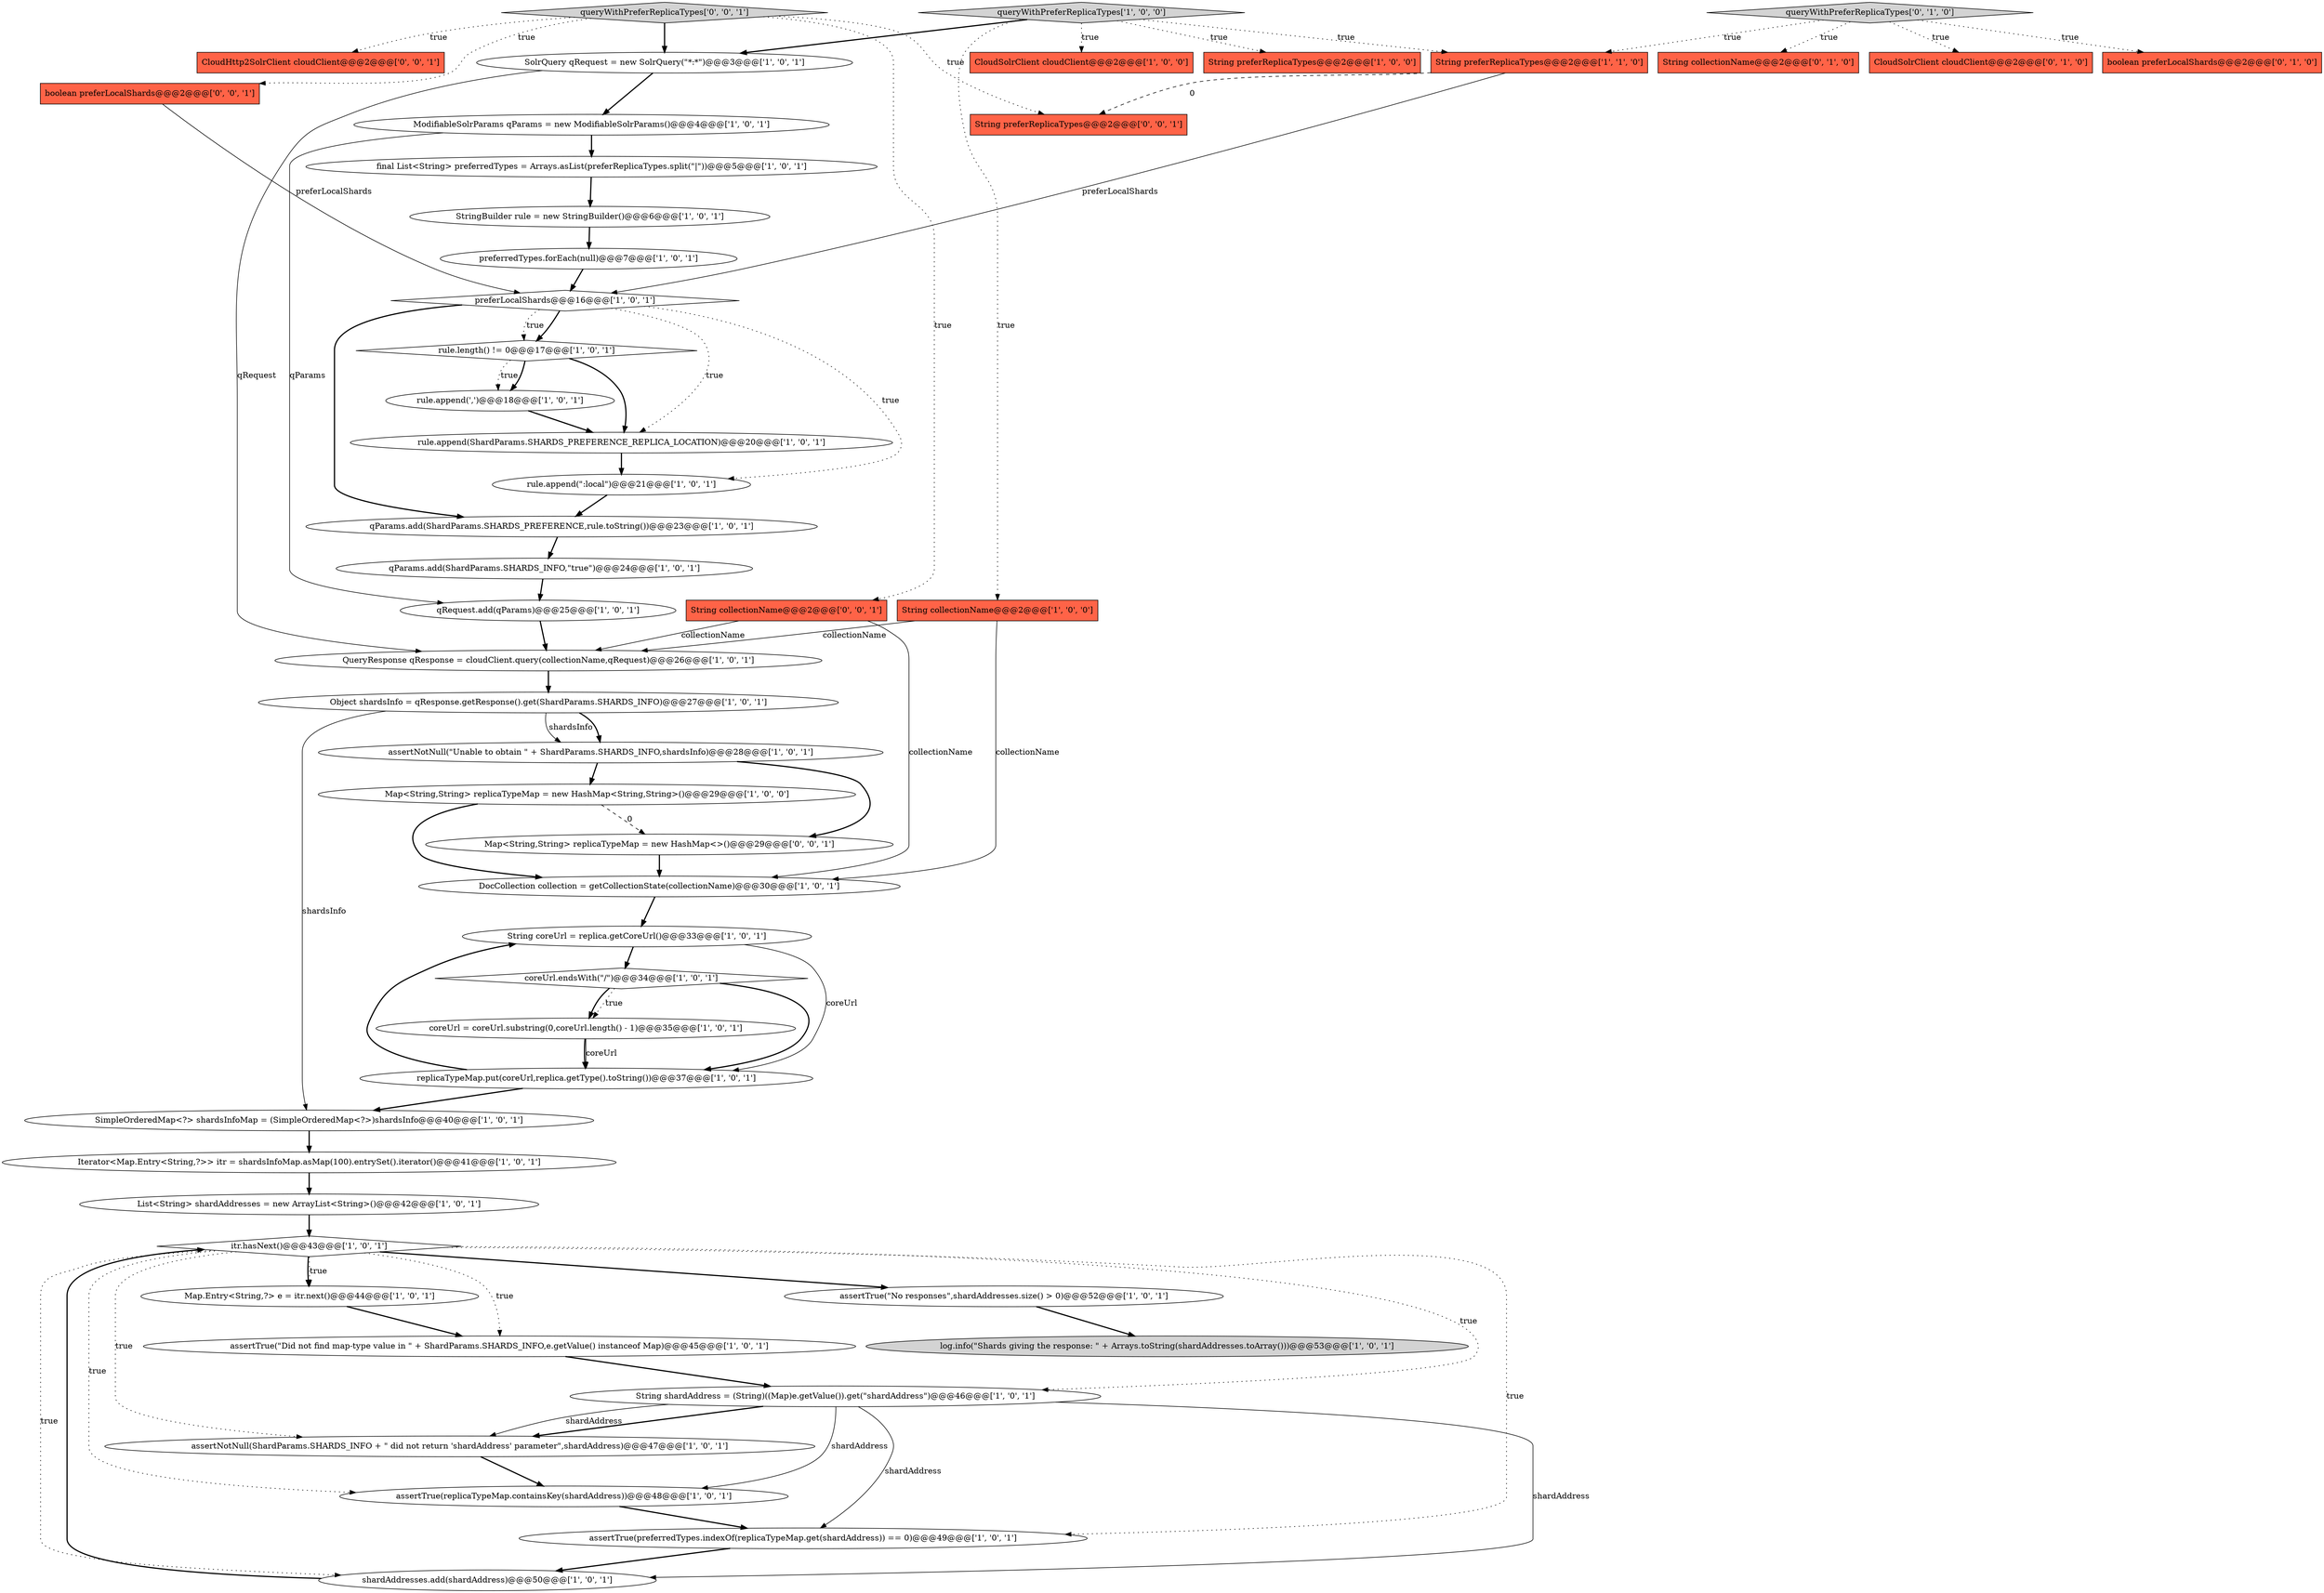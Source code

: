 digraph {
49 [style = filled, label = "queryWithPreferReplicaTypes['0', '0', '1']", fillcolor = lightgray, shape = diamond image = "AAA0AAABBB3BBB"];
42 [style = filled, label = "boolean preferLocalShards@@@2@@@['0', '1', '0']", fillcolor = tomato, shape = box image = "AAA0AAABBB2BBB"];
14 [style = filled, label = "rule.length() != 0@@@17@@@['1', '0', '1']", fillcolor = white, shape = diamond image = "AAA0AAABBB1BBB"];
45 [style = filled, label = "CloudHttp2SolrClient cloudClient@@@2@@@['0', '0', '1']", fillcolor = tomato, shape = box image = "AAA0AAABBB3BBB"];
0 [style = filled, label = "qParams.add(ShardParams.SHARDS_PREFERENCE,rule.toString())@@@23@@@['1', '0', '1']", fillcolor = white, shape = ellipse image = "AAA0AAABBB1BBB"];
10 [style = filled, label = "SolrQuery qRequest = new SolrQuery(\"*:*\")@@@3@@@['1', '0', '1']", fillcolor = white, shape = ellipse image = "AAA0AAABBB1BBB"];
3 [style = filled, label = "assertTrue(preferredTypes.indexOf(replicaTypeMap.get(shardAddress)) == 0)@@@49@@@['1', '0', '1']", fillcolor = white, shape = ellipse image = "AAA0AAABBB1BBB"];
32 [style = filled, label = "rule.append(',')@@@18@@@['1', '0', '1']", fillcolor = white, shape = ellipse image = "AAA0AAABBB1BBB"];
11 [style = filled, label = "rule.append(\":local\")@@@21@@@['1', '0', '1']", fillcolor = white, shape = ellipse image = "AAA0AAABBB1BBB"];
47 [style = filled, label = "String collectionName@@@2@@@['0', '0', '1']", fillcolor = tomato, shape = box image = "AAA0AAABBB3BBB"];
27 [style = filled, label = "assertTrue(\"Did not find map-type value in \" + ShardParams.SHARDS_INFO,e.getValue() instanceof Map)@@@45@@@['1', '0', '1']", fillcolor = white, shape = ellipse image = "AAA0AAABBB1BBB"];
8 [style = filled, label = "QueryResponse qResponse = cloudClient.query(collectionName,qRequest)@@@26@@@['1', '0', '1']", fillcolor = white, shape = ellipse image = "AAA0AAABBB1BBB"];
24 [style = filled, label = "String shardAddress = (String)((Map)e.getValue()).get(\"shardAddress\")@@@46@@@['1', '0', '1']", fillcolor = white, shape = ellipse image = "AAA0AAABBB1BBB"];
33 [style = filled, label = "assertNotNull(\"Unable to obtain \" + ShardParams.SHARDS_INFO,shardsInfo)@@@28@@@['1', '0', '1']", fillcolor = white, shape = ellipse image = "AAA0AAABBB1BBB"];
43 [style = filled, label = "String collectionName@@@2@@@['0', '1', '0']", fillcolor = tomato, shape = box image = "AAA0AAABBB2BBB"];
29 [style = filled, label = "Object shardsInfo = qResponse.getResponse().get(ShardParams.SHARDS_INFO)@@@27@@@['1', '0', '1']", fillcolor = white, shape = ellipse image = "AAA0AAABBB1BBB"];
36 [style = filled, label = "DocCollection collection = getCollectionState(collectionName)@@@30@@@['1', '0', '1']", fillcolor = white, shape = ellipse image = "AAA0AAABBB1BBB"];
48 [style = filled, label = "String preferReplicaTypes@@@2@@@['0', '0', '1']", fillcolor = tomato, shape = box image = "AAA0AAABBB3BBB"];
44 [style = filled, label = "boolean preferLocalShards@@@2@@@['0', '0', '1']", fillcolor = tomato, shape = box image = "AAA0AAABBB3BBB"];
17 [style = filled, label = "StringBuilder rule = new StringBuilder()@@@6@@@['1', '0', '1']", fillcolor = white, shape = ellipse image = "AAA0AAABBB1BBB"];
41 [style = filled, label = "CloudSolrClient cloudClient@@@2@@@['0', '1', '0']", fillcolor = tomato, shape = box image = "AAA0AAABBB2BBB"];
46 [style = filled, label = "Map<String,String> replicaTypeMap = new HashMap<>()@@@29@@@['0', '0', '1']", fillcolor = white, shape = ellipse image = "AAA0AAABBB3BBB"];
4 [style = filled, label = "ModifiableSolrParams qParams = new ModifiableSolrParams()@@@4@@@['1', '0', '1']", fillcolor = white, shape = ellipse image = "AAA0AAABBB1BBB"];
19 [style = filled, label = "String preferReplicaTypes@@@2@@@['1', '0', '0']", fillcolor = tomato, shape = box image = "AAA0AAABBB1BBB"];
31 [style = filled, label = "preferredTypes.forEach(null)@@@7@@@['1', '0', '1']", fillcolor = white, shape = ellipse image = "AAA0AAABBB1BBB"];
2 [style = filled, label = "List<String> shardAddresses = new ArrayList<String>()@@@42@@@['1', '0', '1']", fillcolor = white, shape = ellipse image = "AAA0AAABBB1BBB"];
9 [style = filled, label = "log.info(\"Shards giving the response: \" + Arrays.toString(shardAddresses.toArray()))@@@53@@@['1', '0', '1']", fillcolor = lightgray, shape = ellipse image = "AAA0AAABBB1BBB"];
5 [style = filled, label = "rule.append(ShardParams.SHARDS_PREFERENCE_REPLICA_LOCATION)@@@20@@@['1', '0', '1']", fillcolor = white, shape = ellipse image = "AAA0AAABBB1BBB"];
23 [style = filled, label = "shardAddresses.add(shardAddress)@@@50@@@['1', '0', '1']", fillcolor = white, shape = ellipse image = "AAA0AAABBB1BBB"];
26 [style = filled, label = "Map<String,String> replicaTypeMap = new HashMap<String,String>()@@@29@@@['1', '0', '0']", fillcolor = white, shape = ellipse image = "AAA0AAABBB1BBB"];
15 [style = filled, label = "String collectionName@@@2@@@['1', '0', '0']", fillcolor = tomato, shape = box image = "AAA0AAABBB1BBB"];
13 [style = filled, label = "itr.hasNext()@@@43@@@['1', '0', '1']", fillcolor = white, shape = diamond image = "AAA0AAABBB1BBB"];
20 [style = filled, label = "Map.Entry<String,?> e = itr.next()@@@44@@@['1', '0', '1']", fillcolor = white, shape = ellipse image = "AAA0AAABBB1BBB"];
40 [style = filled, label = "queryWithPreferReplicaTypes['0', '1', '0']", fillcolor = lightgray, shape = diamond image = "AAA0AAABBB2BBB"];
38 [style = filled, label = "String preferReplicaTypes@@@2@@@['1', '1', '0']", fillcolor = tomato, shape = box image = "AAA0AAABBB1BBB"];
1 [style = filled, label = "coreUrl = coreUrl.substring(0,coreUrl.length() - 1)@@@35@@@['1', '0', '1']", fillcolor = white, shape = ellipse image = "AAA0AAABBB1BBB"];
7 [style = filled, label = "final List<String> preferredTypes = Arrays.asList(preferReplicaTypes.split(\"\|\"))@@@5@@@['1', '0', '1']", fillcolor = white, shape = ellipse image = "AAA0AAABBB1BBB"];
39 [style = filled, label = "qRequest.add(qParams)@@@25@@@['1', '0', '1']", fillcolor = white, shape = ellipse image = "AAA0AAABBB1BBB"];
21 [style = filled, label = "qParams.add(ShardParams.SHARDS_INFO,\"true\")@@@24@@@['1', '0', '1']", fillcolor = white, shape = ellipse image = "AAA0AAABBB1BBB"];
30 [style = filled, label = "CloudSolrClient cloudClient@@@2@@@['1', '0', '0']", fillcolor = tomato, shape = box image = "AAA0AAABBB1BBB"];
16 [style = filled, label = "SimpleOrderedMap<?> shardsInfoMap = (SimpleOrderedMap<?>)shardsInfo@@@40@@@['1', '0', '1']", fillcolor = white, shape = ellipse image = "AAA0AAABBB1BBB"];
12 [style = filled, label = "Iterator<Map.Entry<String,?>> itr = shardsInfoMap.asMap(100).entrySet().iterator()@@@41@@@['1', '0', '1']", fillcolor = white, shape = ellipse image = "AAA0AAABBB1BBB"];
35 [style = filled, label = "queryWithPreferReplicaTypes['1', '0', '0']", fillcolor = lightgray, shape = diamond image = "AAA0AAABBB1BBB"];
37 [style = filled, label = "assertTrue(\"No responses\",shardAddresses.size() > 0)@@@52@@@['1', '0', '1']", fillcolor = white, shape = ellipse image = "AAA0AAABBB1BBB"];
34 [style = filled, label = "assertNotNull(ShardParams.SHARDS_INFO + \" did not return 'shardAddress' parameter\",shardAddress)@@@47@@@['1', '0', '1']", fillcolor = white, shape = ellipse image = "AAA0AAABBB1BBB"];
6 [style = filled, label = "assertTrue(replicaTypeMap.containsKey(shardAddress))@@@48@@@['1', '0', '1']", fillcolor = white, shape = ellipse image = "AAA0AAABBB1BBB"];
18 [style = filled, label = "String coreUrl = replica.getCoreUrl()@@@33@@@['1', '0', '1']", fillcolor = white, shape = ellipse image = "AAA0AAABBB1BBB"];
22 [style = filled, label = "coreUrl.endsWith(\"/\")@@@34@@@['1', '0', '1']", fillcolor = white, shape = diamond image = "AAA0AAABBB1BBB"];
28 [style = filled, label = "replicaTypeMap.put(coreUrl,replica.getType().toString())@@@37@@@['1', '0', '1']", fillcolor = white, shape = ellipse image = "AAA0AAABBB1BBB"];
25 [style = filled, label = "preferLocalShards@@@16@@@['1', '0', '1']", fillcolor = white, shape = diamond image = "AAA0AAABBB1BBB"];
38->25 [style = solid, label="preferLocalShards"];
6->3 [style = bold, label=""];
13->24 [style = dotted, label="true"];
14->32 [style = dotted, label="true"];
13->27 [style = dotted, label="true"];
13->20 [style = dotted, label="true"];
24->34 [style = bold, label=""];
47->8 [style = solid, label="collectionName"];
35->19 [style = dotted, label="true"];
25->14 [style = bold, label=""];
40->43 [style = dotted, label="true"];
25->11 [style = dotted, label="true"];
37->9 [style = bold, label=""];
20->27 [style = bold, label=""];
1->28 [style = bold, label=""];
12->2 [style = bold, label=""];
18->22 [style = bold, label=""];
35->15 [style = dotted, label="true"];
4->39 [style = solid, label="qParams"];
23->13 [style = bold, label=""];
49->10 [style = bold, label=""];
33->46 [style = bold, label=""];
36->18 [style = bold, label=""];
13->20 [style = bold, label=""];
35->10 [style = bold, label=""];
44->25 [style = solid, label="preferLocalShards"];
24->34 [style = solid, label="shardAddress"];
49->48 [style = dotted, label="true"];
40->41 [style = dotted, label="true"];
13->6 [style = dotted, label="true"];
28->18 [style = bold, label=""];
38->48 [style = dashed, label="0"];
13->3 [style = dotted, label="true"];
39->8 [style = bold, label=""];
24->23 [style = solid, label="shardAddress"];
35->38 [style = dotted, label="true"];
10->8 [style = solid, label="qRequest"];
46->36 [style = bold, label=""];
0->21 [style = bold, label=""];
29->16 [style = solid, label="shardsInfo"];
35->30 [style = dotted, label="true"];
13->23 [style = dotted, label="true"];
1->28 [style = solid, label="coreUrl"];
29->33 [style = solid, label="shardsInfo"];
13->37 [style = bold, label=""];
25->5 [style = dotted, label="true"];
3->23 [style = bold, label=""];
49->47 [style = dotted, label="true"];
49->44 [style = dotted, label="true"];
5->11 [style = bold, label=""];
13->34 [style = dotted, label="true"];
40->42 [style = dotted, label="true"];
15->8 [style = solid, label="collectionName"];
25->0 [style = bold, label=""];
31->25 [style = bold, label=""];
7->17 [style = bold, label=""];
47->36 [style = solid, label="collectionName"];
40->38 [style = dotted, label="true"];
22->28 [style = bold, label=""];
18->28 [style = solid, label="coreUrl"];
4->7 [style = bold, label=""];
33->26 [style = bold, label=""];
49->45 [style = dotted, label="true"];
22->1 [style = dotted, label="true"];
21->39 [style = bold, label=""];
15->36 [style = solid, label="collectionName"];
27->24 [style = bold, label=""];
22->1 [style = bold, label=""];
14->32 [style = bold, label=""];
14->5 [style = bold, label=""];
32->5 [style = bold, label=""];
17->31 [style = bold, label=""];
26->36 [style = bold, label=""];
25->14 [style = dotted, label="true"];
28->16 [style = bold, label=""];
24->6 [style = solid, label="shardAddress"];
2->13 [style = bold, label=""];
11->0 [style = bold, label=""];
29->33 [style = bold, label=""];
34->6 [style = bold, label=""];
24->3 [style = solid, label="shardAddress"];
10->4 [style = bold, label=""];
16->12 [style = bold, label=""];
8->29 [style = bold, label=""];
26->46 [style = dashed, label="0"];
}
